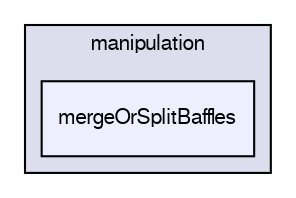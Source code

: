 digraph "applications/utilities/mesh/manipulation/mergeOrSplitBaffles" {
  bgcolor=transparent;
  compound=true
  node [ fontsize="10", fontname="FreeSans"];
  edge [ labelfontsize="10", labelfontname="FreeSans"];
  subgraph clusterdir_15449a1ef4a09517cc5e2efa6b11565e {
    graph [ bgcolor="#ddddee", pencolor="black", label="manipulation" fontname="FreeSans", fontsize="10", URL="dir_15449a1ef4a09517cc5e2efa6b11565e.html"]
  dir_2b6dd3b3e05cd11523b7c76e421a7a3c [shape=box, label="mergeOrSplitBaffles", style="filled", fillcolor="#eeeeff", pencolor="black", URL="dir_2b6dd3b3e05cd11523b7c76e421a7a3c.html"];
  }
}
